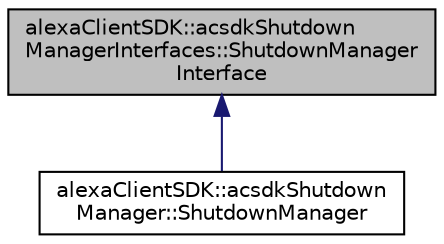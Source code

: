 digraph "alexaClientSDK::acsdkShutdownManagerInterfaces::ShutdownManagerInterface"
{
  edge [fontname="Helvetica",fontsize="10",labelfontname="Helvetica",labelfontsize="10"];
  node [fontname="Helvetica",fontsize="10",shape=record];
  Node0 [label="alexaClientSDK::acsdkShutdown\lManagerInterfaces::ShutdownManager\lInterface",height=0.2,width=0.4,color="black", fillcolor="grey75", style="filled", fontcolor="black"];
  Node0 -> Node1 [dir="back",color="midnightblue",fontsize="10",style="solid",fontname="Helvetica"];
  Node1 [label="alexaClientSDK::acsdkShutdown\lManager::ShutdownManager",height=0.2,width=0.4,color="black", fillcolor="white", style="filled",URL="$classalexa_client_s_d_k_1_1acsdk_shutdown_manager_1_1_shutdown_manager.html"];
}
